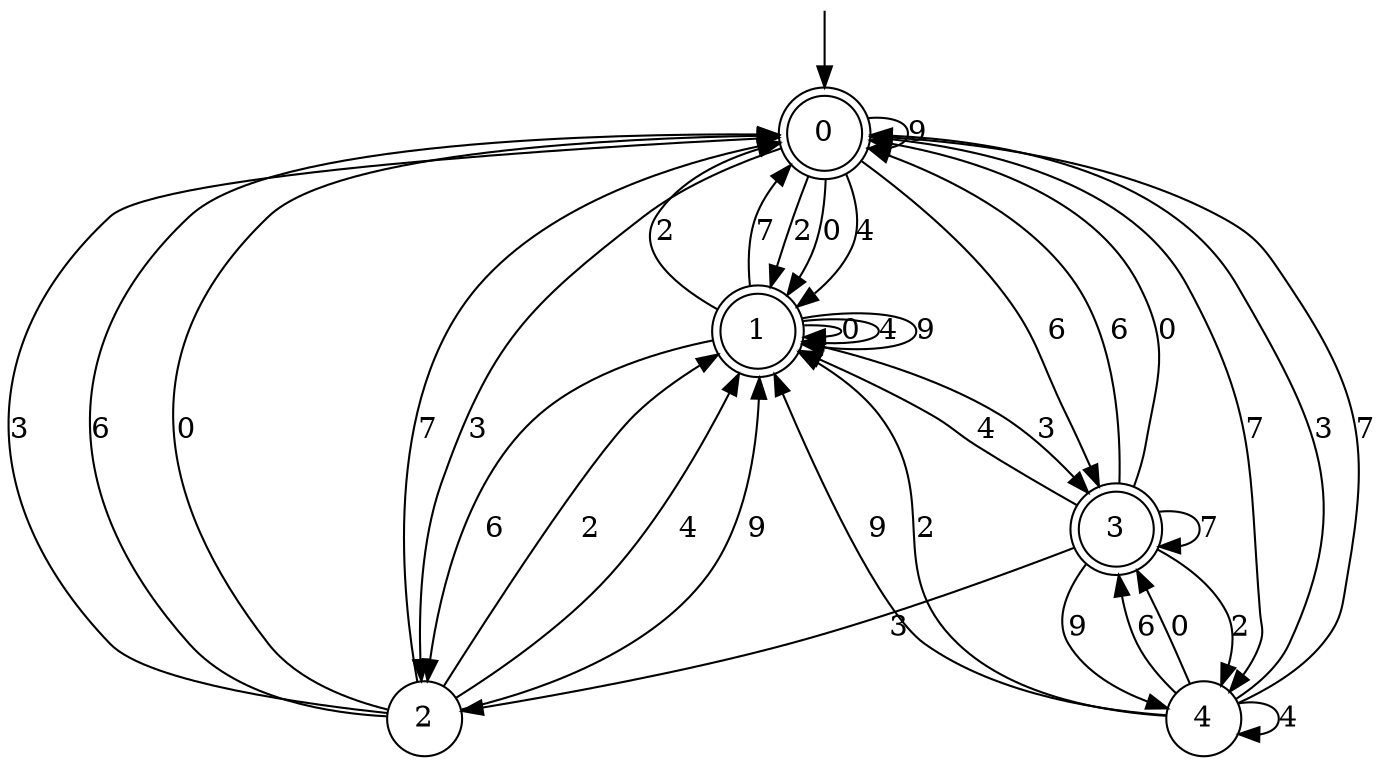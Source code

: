 digraph g {

	s0 [shape="doublecircle" label="0"];
	s1 [shape="doublecircle" label="1"];
	s2 [shape="circle" label="2"];
	s3 [shape="doublecircle" label="3"];
	s4 [shape="circle" label="4"];
	s0 -> s1 [label="2"];
	s0 -> s2 [label="3"];
	s0 -> s3 [label="6"];
	s0 -> s1 [label="0"];
	s0 -> s4 [label="7"];
	s0 -> s1 [label="4"];
	s0 -> s0 [label="9"];
	s1 -> s0 [label="2"];
	s1 -> s3 [label="3"];
	s1 -> s2 [label="6"];
	s1 -> s1 [label="0"];
	s1 -> s0 [label="7"];
	s1 -> s1 [label="4"];
	s1 -> s1 [label="9"];
	s2 -> s1 [label="2"];
	s2 -> s0 [label="3"];
	s2 -> s0 [label="6"];
	s2 -> s0 [label="0"];
	s2 -> s0 [label="7"];
	s2 -> s1 [label="4"];
	s2 -> s1 [label="9"];
	s3 -> s4 [label="2"];
	s3 -> s2 [label="3"];
	s3 -> s0 [label="6"];
	s3 -> s0 [label="0"];
	s3 -> s3 [label="7"];
	s3 -> s1 [label="4"];
	s3 -> s4 [label="9"];
	s4 -> s1 [label="2"];
	s4 -> s0 [label="3"];
	s4 -> s3 [label="6"];
	s4 -> s3 [label="0"];
	s4 -> s0 [label="7"];
	s4 -> s4 [label="4"];
	s4 -> s1 [label="9"];

__start0 [label="" shape="none" width="0" height="0"];
__start0 -> s0;

}
